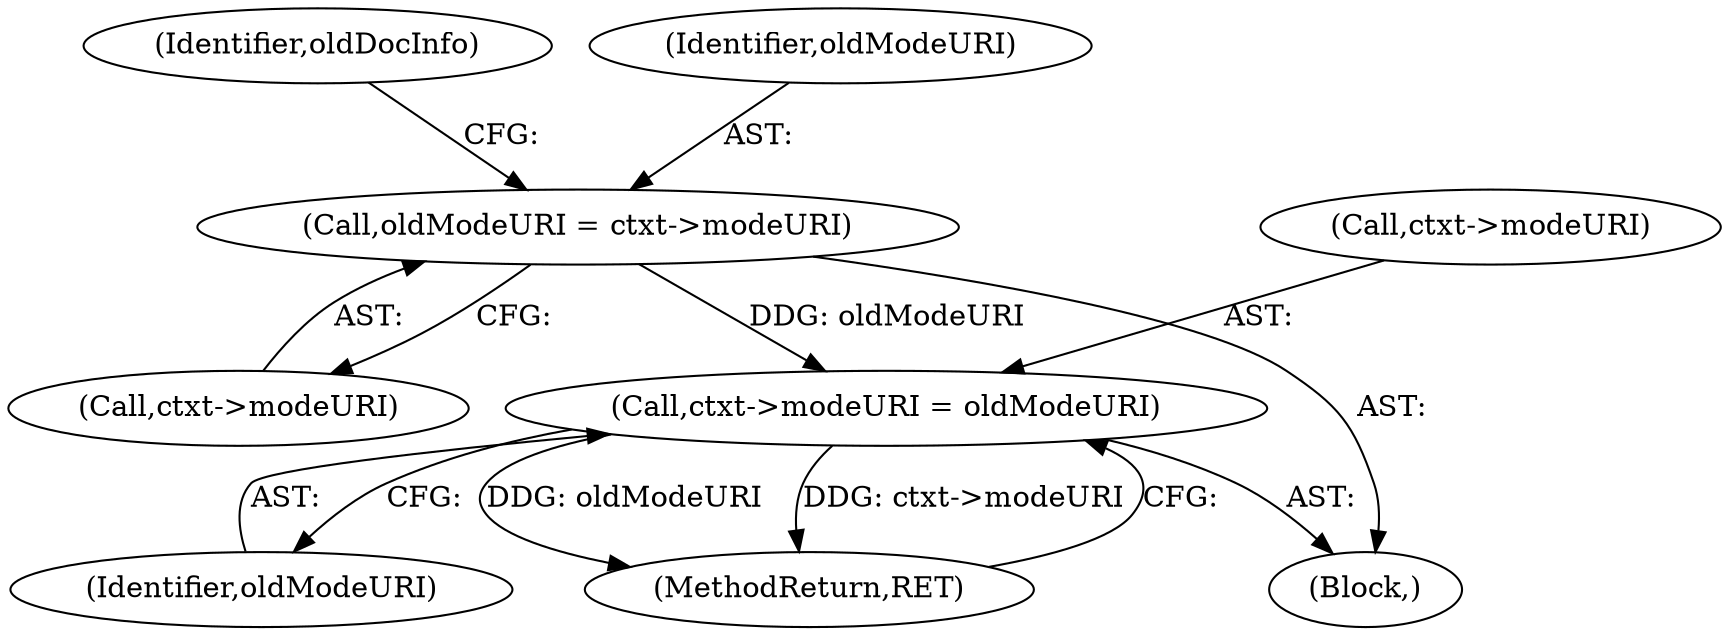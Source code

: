 digraph "0_Chrome_96dbafe288dbe2f0cc45fa3c39daf6d0c37acbab_33@pointer" {
"1000221" [label="(Call,oldModeURI = ctxt->modeURI)"];
"1001051" [label="(Call,ctxt->modeURI = oldModeURI)"];
"1000127" [label="(Block,)"];
"1000227" [label="(Identifier,oldDocInfo)"];
"1001055" [label="(Identifier,oldModeURI)"];
"1001056" [label="(MethodReturn,RET)"];
"1000223" [label="(Call,ctxt->modeURI)"];
"1000221" [label="(Call,oldModeURI = ctxt->modeURI)"];
"1001051" [label="(Call,ctxt->modeURI = oldModeURI)"];
"1000222" [label="(Identifier,oldModeURI)"];
"1001052" [label="(Call,ctxt->modeURI)"];
"1000221" -> "1000127"  [label="AST: "];
"1000221" -> "1000223"  [label="CFG: "];
"1000222" -> "1000221"  [label="AST: "];
"1000223" -> "1000221"  [label="AST: "];
"1000227" -> "1000221"  [label="CFG: "];
"1000221" -> "1001051"  [label="DDG: oldModeURI"];
"1001051" -> "1000127"  [label="AST: "];
"1001051" -> "1001055"  [label="CFG: "];
"1001052" -> "1001051"  [label="AST: "];
"1001055" -> "1001051"  [label="AST: "];
"1001056" -> "1001051"  [label="CFG: "];
"1001051" -> "1001056"  [label="DDG: oldModeURI"];
"1001051" -> "1001056"  [label="DDG: ctxt->modeURI"];
}
